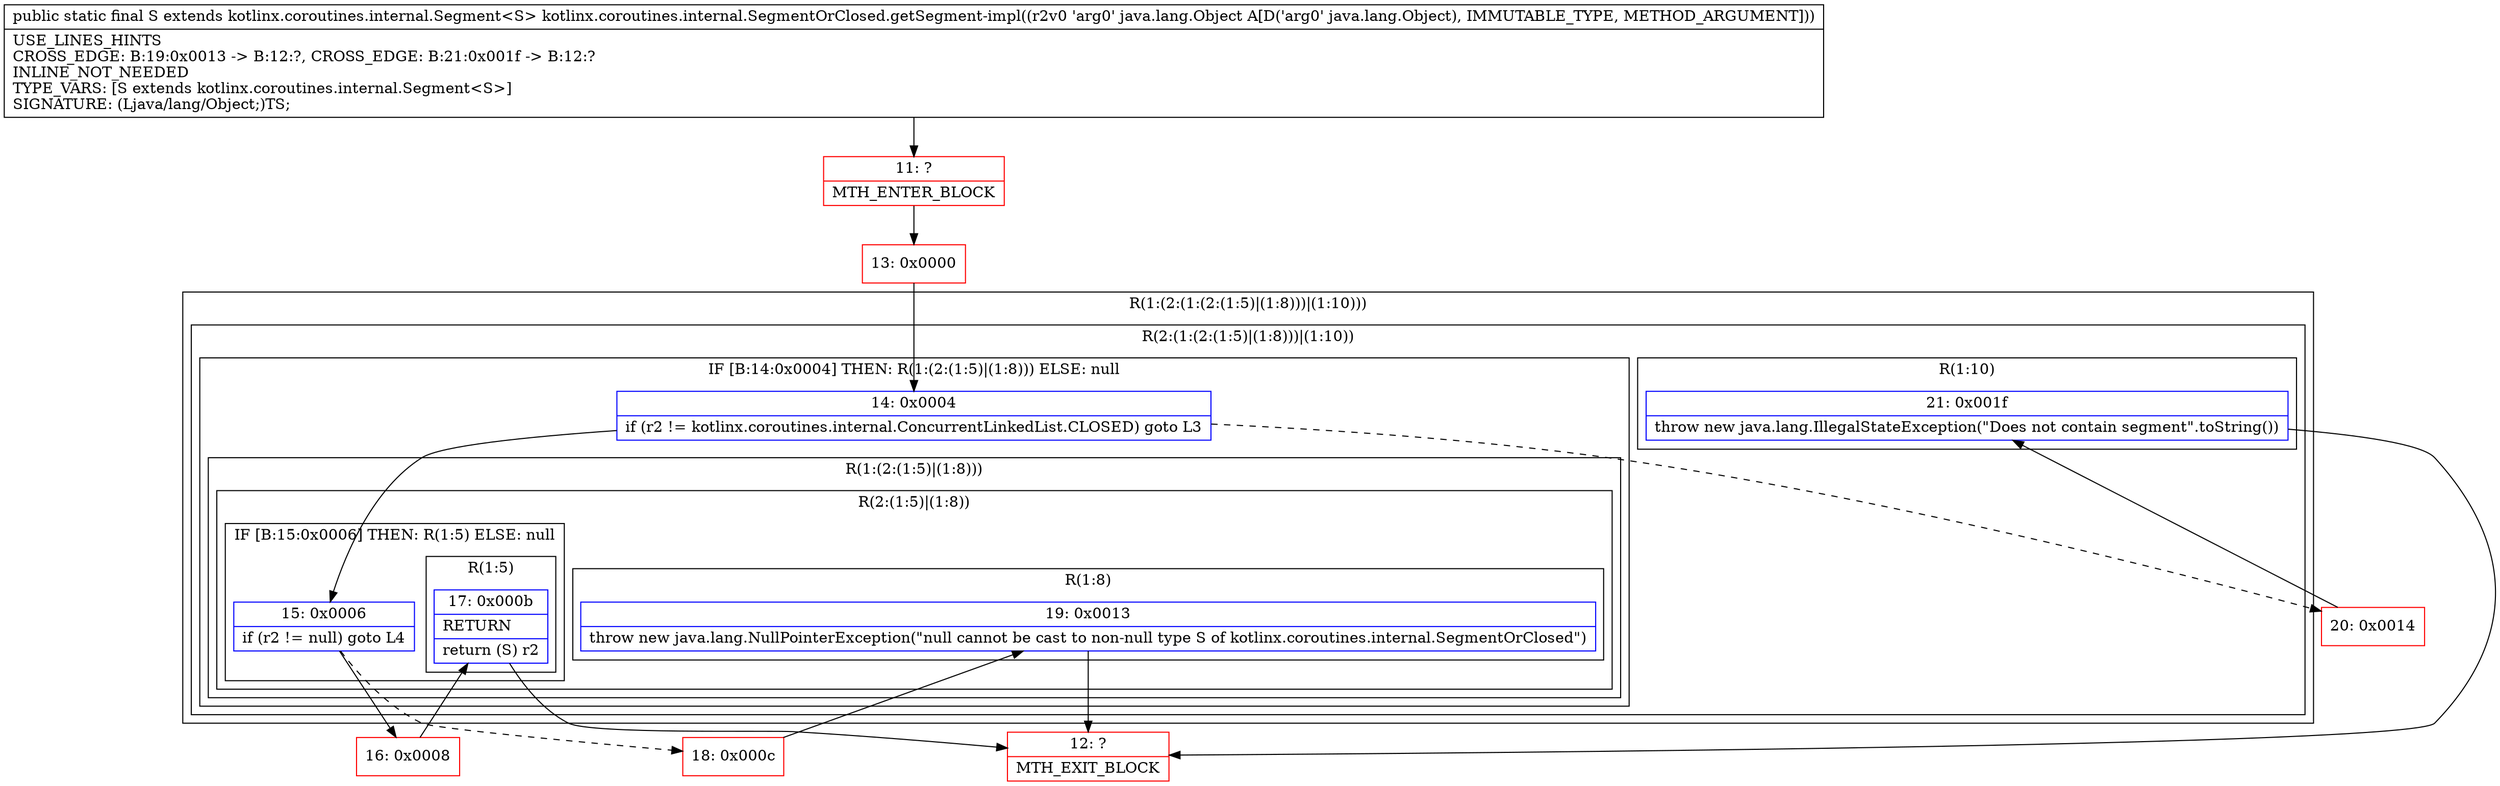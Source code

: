 digraph "CFG forkotlinx.coroutines.internal.SegmentOrClosed.getSegment\-impl(Ljava\/lang\/Object;)Lkotlinx\/coroutines\/internal\/Segment;" {
subgraph cluster_Region_475279588 {
label = "R(1:(2:(1:(2:(1:5)|(1:8)))|(1:10)))";
node [shape=record,color=blue];
subgraph cluster_Region_91726011 {
label = "R(2:(1:(2:(1:5)|(1:8)))|(1:10))";
node [shape=record,color=blue];
subgraph cluster_IfRegion_1341423605 {
label = "IF [B:14:0x0004] THEN: R(1:(2:(1:5)|(1:8))) ELSE: null";
node [shape=record,color=blue];
Node_14 [shape=record,label="{14\:\ 0x0004|if (r2 != kotlinx.coroutines.internal.ConcurrentLinkedList.CLOSED) goto L3\l}"];
subgraph cluster_Region_455987090 {
label = "R(1:(2:(1:5)|(1:8)))";
node [shape=record,color=blue];
subgraph cluster_Region_650321667 {
label = "R(2:(1:5)|(1:8))";
node [shape=record,color=blue];
subgraph cluster_IfRegion_512295192 {
label = "IF [B:15:0x0006] THEN: R(1:5) ELSE: null";
node [shape=record,color=blue];
Node_15 [shape=record,label="{15\:\ 0x0006|if (r2 != null) goto L4\l}"];
subgraph cluster_Region_1928253163 {
label = "R(1:5)";
node [shape=record,color=blue];
Node_17 [shape=record,label="{17\:\ 0x000b|RETURN\l|return (S) r2\l}"];
}
}
subgraph cluster_Region_122347131 {
label = "R(1:8)";
node [shape=record,color=blue];
Node_19 [shape=record,label="{19\:\ 0x0013|throw new java.lang.NullPointerException(\"null cannot be cast to non\-null type S of kotlinx.coroutines.internal.SegmentOrClosed\")\l}"];
}
}
}
}
subgraph cluster_Region_969925270 {
label = "R(1:10)";
node [shape=record,color=blue];
Node_21 [shape=record,label="{21\:\ 0x001f|throw new java.lang.IllegalStateException(\"Does not contain segment\".toString())\l}"];
}
}
}
Node_11 [shape=record,color=red,label="{11\:\ ?|MTH_ENTER_BLOCK\l}"];
Node_13 [shape=record,color=red,label="{13\:\ 0x0000}"];
Node_16 [shape=record,color=red,label="{16\:\ 0x0008}"];
Node_12 [shape=record,color=red,label="{12\:\ ?|MTH_EXIT_BLOCK\l}"];
Node_18 [shape=record,color=red,label="{18\:\ 0x000c}"];
Node_20 [shape=record,color=red,label="{20\:\ 0x0014}"];
MethodNode[shape=record,label="{public static final S extends kotlinx.coroutines.internal.Segment\<S\> kotlinx.coroutines.internal.SegmentOrClosed.getSegment\-impl((r2v0 'arg0' java.lang.Object A[D('arg0' java.lang.Object), IMMUTABLE_TYPE, METHOD_ARGUMENT]))  | USE_LINES_HINTS\lCROSS_EDGE: B:19:0x0013 \-\> B:12:?, CROSS_EDGE: B:21:0x001f \-\> B:12:?\lINLINE_NOT_NEEDED\lTYPE_VARS: [S extends kotlinx.coroutines.internal.Segment\<S\>]\lSIGNATURE: (Ljava\/lang\/Object;)TS;\l}"];
MethodNode -> Node_11;Node_14 -> Node_15;
Node_14 -> Node_20[style=dashed];
Node_15 -> Node_16;
Node_15 -> Node_18[style=dashed];
Node_17 -> Node_12;
Node_19 -> Node_12;
Node_21 -> Node_12;
Node_11 -> Node_13;
Node_13 -> Node_14;
Node_16 -> Node_17;
Node_18 -> Node_19;
Node_20 -> Node_21;
}

